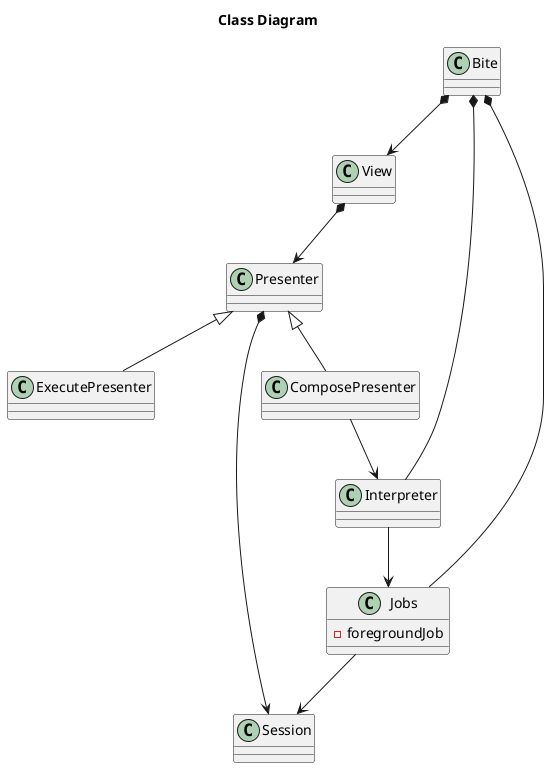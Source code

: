 @startuml

title Class Diagram

class Bite
class View
class Session
class Jobs {
 - foregroundJob
}
class Presenter
class Interpreter

class ComposePresenter
class ExecutePresenter

Presenter <|-- ComposePresenter
Presenter <|-- ExecutePresenter

Bite *--> View
Bite *-- Interpreter
Bite *-- Jobs

View *--> Presenter
Presenter *--> Session
ComposePresenter --> Interpreter

Interpreter --> Jobs

Jobs --> Session

@enduml

=====================

@startuml
title Thread Allocation

component Session

component Interpreter

[Presenter] *-- [Session]
[Bite] *-- [Interpreter]
[Bite] *-- [Jobs]
[Jobs] *---> [Job]
[Job] *--- Job_Thread
[Bite] *--> [View]
[View] *--> [Presenter]

Job --> Interpreter
Job --> Session
Interpreter --> Jobs
Presenter --> Session

node "Main Thread" as Main_Thread {
  [Presenter]
  [Interpreter]
  interface "Session\n::view()" as Session_view
  interface "Interpreter\n::execute()" as Interpreter_execute
}

Presenter -( Session_view

component ComposePresenter
Presenter <|-- ComposePresenter

ComposePresenter - Interpreter_execute
ComposePresenter --> Interpreter

node "Job Thread" as Job_Thread {
  interface "Session\n::add()" as Session_add

  interface "Interpreter\n::set_exit_code()" as Interpreter_set_exit_code
}

Session_view -- Session
Session --( Session_add

[Job] -- Session_add
[Job] -- Interpreter_set_exit_code

Interpreter --( Interpreter_set_exit_code
Interpreter_execute )-- Interpreter

Interpreter --> Session

@enduml

=====================

@startuml
title Drawing

View -> Presenter : display_line_iter()
Presenter -> Session : line_iter()
Session -> Presenter
hnote over Presenter : convert\nlines
Presenter -> View
hnote over View : draw\nlines
@enduml

=====================

@startuml
title Run Foreground Command

View -> Presenter : event_XXX()
Presenter -> Session : create_interaction()
activate Session
Session -> Presenter : id

Presenter -> Interpreter : run_command()
Interpreter -> Jobs : create_job()
Jobs -> Job : set_interaction_id(id)
Job -> Jobs
Jobs -> Job : create_thread()
activate Job
Job -> Jobs
Jobs -> Interpreter
Interpreter -> Presenter
Presenter -> Presenter : Switch to\nExecuteCommandPresenter\nwith id
Presenter -> View

group Command runs
  ... Command produces no output ...
  group Next redraw
    Presenter -> Session : get_exit_code(id)
    Session -> Presenter : None
  end
  ... Command produces no output, then it does ...
  Job --> Session : add_line(id, text)
end

Job --> Interpreter : set_exit_code(id)
deactivate Job
Interpreter --> Session : set_exit_code(id)
deactivate Session

group Next redraw
  Presenter -> Session : get_exit_code(id)
  Session -> Presenter : Some(code)
  Presenter -> Presenter : Switch to\nComposeCommandPresenter
end

@enduml

=====================

@startuml
title Run Background Command

View -> Presenter : event_XXX()
Presenter -> Session : create_interaction()
activate Session
Session -> Presenter : id

Presenter -> Interpreter : run_command()
Interpreter -> Jobs : create_job()
Jobs -> Job : set_interaction_id(id)
Job -> Jobs
Jobs -> Job : create_thread()
activate Job
Job -> Jobs
Jobs -> Interpreter
Interpreter -> Presenter
Presenter -> View

group Command runs
  ... Command produces no output ...
  group Next redraw
    Presenter -> Session : get_exit_code(id)
    Session -> Presenter : None
  end
  ... Command produces no output, then it does ...
  Job --> Session : add_line(id, text)
end

Job --> Interpreter : set_exit_code(id)
deactivate Job
Interpreter --> Session : set_exit_code(id)
deactivate Session

group Next redraw
  Presenter -> Session : get_exit_code(id)
  Session -> Presenter : Some(code)
end

@enduml
